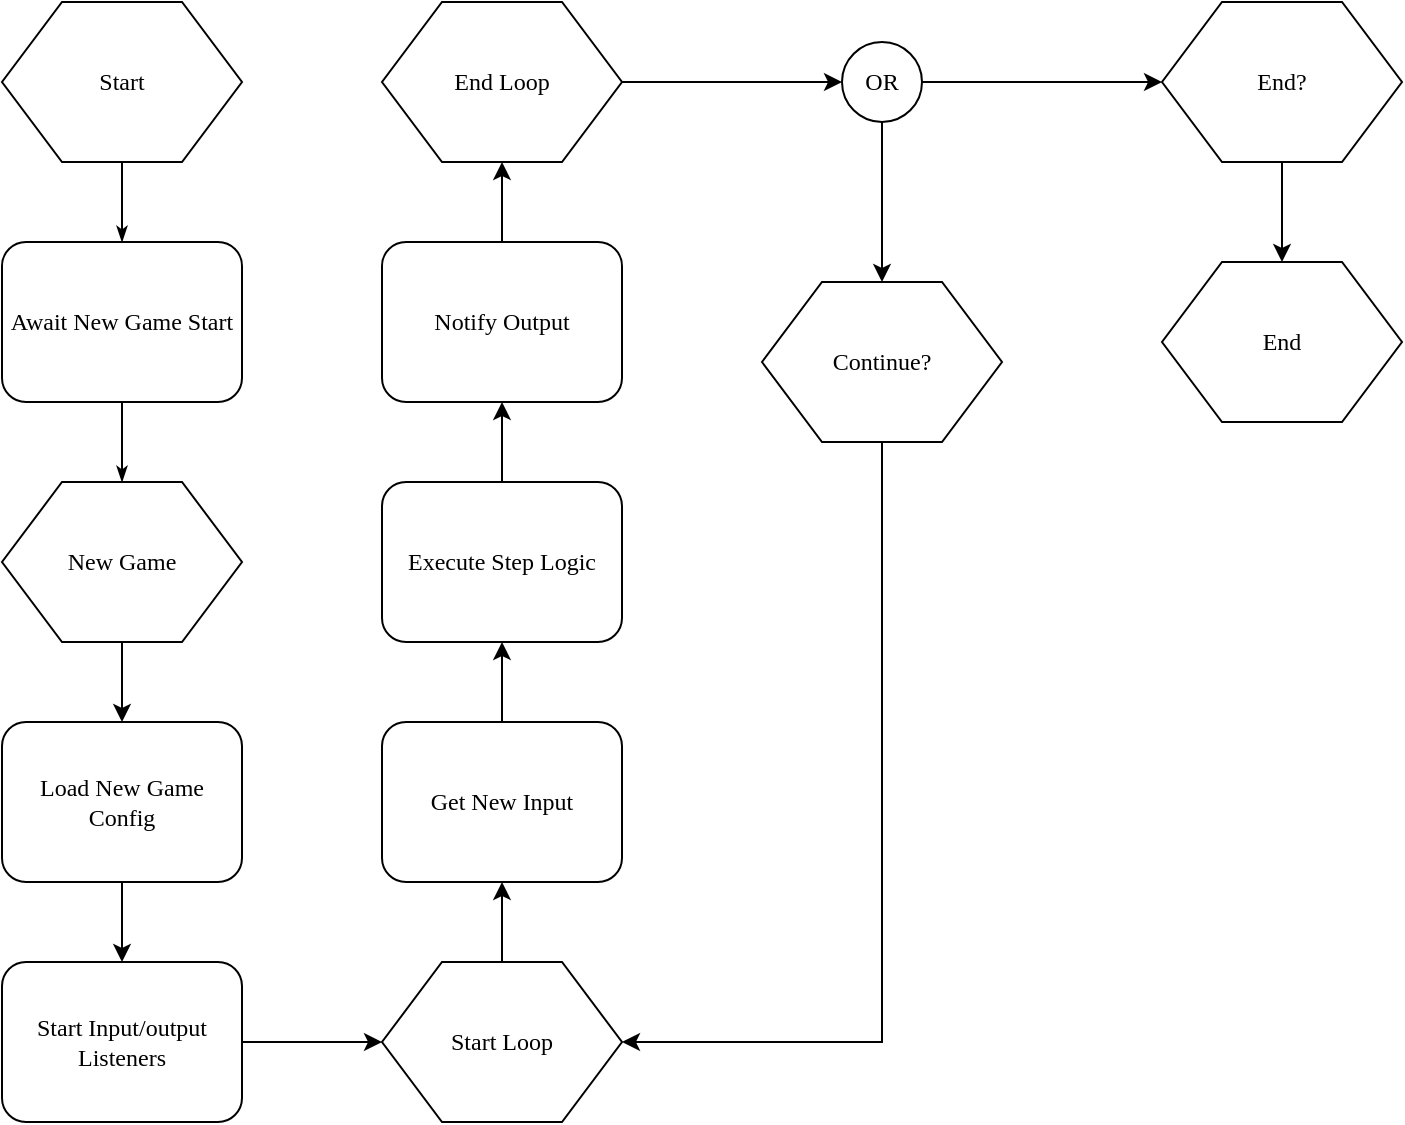<mxfile version="14.4.2" type="github">
  <diagram name="Page-1" id="8ce9d11a-91a2-4d17-14d8-a56ed91bf033">
    <mxGraphModel dx="1308" dy="896" grid="1" gridSize="10" guides="1" tooltips="1" connect="1" arrows="1" fold="1" page="1" pageScale="1" pageWidth="1100" pageHeight="850" background="#ffffff" math="0" shadow="0">
      <root>
        <mxCell id="0" />
        <mxCell id="1" parent="0" />
        <mxCell id="17ea667e15c223fc-28" style="edgeStyle=orthogonalEdgeStyle;rounded=1;html=1;labelBackgroundColor=none;startArrow=none;startFill=0;startSize=5;endArrow=classicThin;endFill=1;endSize=5;jettySize=auto;orthogonalLoop=1;strokeWidth=1;fontFamily=Verdana;fontSize=8" parent="1" source="17ea667e15c223fc-1" target="17ea667e15c223fc-2" edge="1">
          <mxGeometry relative="1" as="geometry" />
        </mxCell>
        <mxCell id="17ea667e15c223fc-1" value="Start" style="shape=hexagon;perimeter=hexagonPerimeter;whiteSpace=wrap;html=1;rounded=0;shadow=0;labelBackgroundColor=none;strokeWidth=1;fontFamily=Verdana;fontSize=12;align=center;" parent="1" vertex="1">
          <mxGeometry x="200" y="145" width="120" height="80" as="geometry" />
        </mxCell>
        <mxCell id="17ea667e15c223fc-29" style="edgeStyle=orthogonalEdgeStyle;rounded=1;html=1;labelBackgroundColor=none;startArrow=none;startFill=0;startSize=5;endArrow=classicThin;endFill=1;endSize=5;jettySize=auto;orthogonalLoop=1;strokeWidth=1;fontFamily=Verdana;fontSize=8;entryX=0.5;entryY=0;entryDx=0;entryDy=0;" parent="1" source="17ea667e15c223fc-2" target="17ea667e15c223fc-11" edge="1">
          <mxGeometry relative="1" as="geometry">
            <mxPoint x="260" y="385" as="targetPoint" />
          </mxGeometry>
        </mxCell>
        <mxCell id="17ea667e15c223fc-2" value="Await New Game Start" style="rounded=1;whiteSpace=wrap;html=1;shadow=0;labelBackgroundColor=none;strokeWidth=1;fontFamily=Verdana;fontSize=12;align=center;" parent="1" vertex="1">
          <mxGeometry x="200" y="265" width="120" height="80" as="geometry" />
        </mxCell>
        <mxCell id="JBzAY3IJUqZfZQGEJmhK-11" value="" style="edgeStyle=orthogonalEdgeStyle;rounded=0;orthogonalLoop=1;jettySize=auto;html=1;" edge="1" parent="1" source="17ea667e15c223fc-11" target="JBzAY3IJUqZfZQGEJmhK-2">
          <mxGeometry relative="1" as="geometry" />
        </mxCell>
        <mxCell id="17ea667e15c223fc-11" value="New Game" style="shape=hexagon;perimeter=hexagonPerimeter;whiteSpace=wrap;html=1;rounded=0;shadow=0;labelBackgroundColor=none;strokeWidth=1;fontFamily=Verdana;fontSize=12;align=center;" parent="1" vertex="1">
          <mxGeometry x="200" y="385" width="120" height="80" as="geometry" />
        </mxCell>
        <mxCell id="JBzAY3IJUqZfZQGEJmhK-19" value="" style="edgeStyle=orthogonalEdgeStyle;rounded=0;orthogonalLoop=1;jettySize=auto;html=1;" edge="1" parent="1" source="17ea667e15c223fc-21" target="JBzAY3IJUqZfZQGEJmhK-9">
          <mxGeometry relative="1" as="geometry" />
        </mxCell>
        <mxCell id="JBzAY3IJUqZfZQGEJmhK-21" style="edgeStyle=orthogonalEdgeStyle;rounded=0;orthogonalLoop=1;jettySize=auto;html=1;" edge="1" parent="1" source="17ea667e15c223fc-21" target="JBzAY3IJUqZfZQGEJmhK-10">
          <mxGeometry relative="1" as="geometry" />
        </mxCell>
        <mxCell id="17ea667e15c223fc-21" value="OR" style="ellipse;whiteSpace=wrap;html=1;rounded=1;shadow=0;labelBackgroundColor=none;strokeWidth=1;fontFamily=Verdana;fontSize=12;align=center;" parent="1" vertex="1">
          <mxGeometry x="620" y="165" width="40" height="40" as="geometry" />
        </mxCell>
        <mxCell id="JBzAY3IJUqZfZQGEJmhK-12" value="" style="edgeStyle=orthogonalEdgeStyle;rounded=0;orthogonalLoop=1;jettySize=auto;html=1;" edge="1" parent="1" source="JBzAY3IJUqZfZQGEJmhK-2" target="JBzAY3IJUqZfZQGEJmhK-3">
          <mxGeometry relative="1" as="geometry" />
        </mxCell>
        <mxCell id="JBzAY3IJUqZfZQGEJmhK-2" value="Load New Game Config" style="rounded=1;whiteSpace=wrap;html=1;shadow=0;labelBackgroundColor=none;strokeWidth=1;fontFamily=Verdana;fontSize=12;align=center;" vertex="1" parent="1">
          <mxGeometry x="200" y="505" width="120" height="80" as="geometry" />
        </mxCell>
        <mxCell id="JBzAY3IJUqZfZQGEJmhK-13" value="" style="edgeStyle=orthogonalEdgeStyle;rounded=0;orthogonalLoop=1;jettySize=auto;html=1;" edge="1" parent="1" source="JBzAY3IJUqZfZQGEJmhK-3" target="JBzAY3IJUqZfZQGEJmhK-8">
          <mxGeometry relative="1" as="geometry" />
        </mxCell>
        <mxCell id="JBzAY3IJUqZfZQGEJmhK-3" value="Start Input/output Listeners" style="rounded=1;whiteSpace=wrap;html=1;shadow=0;labelBackgroundColor=none;strokeWidth=1;fontFamily=Verdana;fontSize=12;align=center;" vertex="1" parent="1">
          <mxGeometry x="200" y="625" width="120" height="80" as="geometry" />
        </mxCell>
        <mxCell id="JBzAY3IJUqZfZQGEJmhK-18" value="" style="edgeStyle=orthogonalEdgeStyle;rounded=0;orthogonalLoop=1;jettySize=auto;html=1;" edge="1" parent="1" source="JBzAY3IJUqZfZQGEJmhK-4" target="17ea667e15c223fc-21">
          <mxGeometry relative="1" as="geometry" />
        </mxCell>
        <mxCell id="JBzAY3IJUqZfZQGEJmhK-4" value="End Loop" style="shape=hexagon;perimeter=hexagonPerimeter;whiteSpace=wrap;html=1;rounded=0;shadow=0;labelBackgroundColor=none;strokeWidth=1;fontFamily=Verdana;fontSize=12;align=center;" vertex="1" parent="1">
          <mxGeometry x="390" y="145" width="120" height="80" as="geometry" />
        </mxCell>
        <mxCell id="JBzAY3IJUqZfZQGEJmhK-15" value="" style="edgeStyle=orthogonalEdgeStyle;rounded=0;orthogonalLoop=1;jettySize=auto;html=1;" edge="1" parent="1" source="JBzAY3IJUqZfZQGEJmhK-5" target="JBzAY3IJUqZfZQGEJmhK-6">
          <mxGeometry relative="1" as="geometry" />
        </mxCell>
        <mxCell id="JBzAY3IJUqZfZQGEJmhK-5" value="Get New Input" style="rounded=1;whiteSpace=wrap;html=1;shadow=0;labelBackgroundColor=none;strokeWidth=1;fontFamily=Verdana;fontSize=12;align=center;" vertex="1" parent="1">
          <mxGeometry x="390" y="505" width="120" height="80" as="geometry" />
        </mxCell>
        <mxCell id="JBzAY3IJUqZfZQGEJmhK-16" value="" style="edgeStyle=orthogonalEdgeStyle;rounded=0;orthogonalLoop=1;jettySize=auto;html=1;" edge="1" parent="1" source="JBzAY3IJUqZfZQGEJmhK-6" target="JBzAY3IJUqZfZQGEJmhK-7">
          <mxGeometry relative="1" as="geometry" />
        </mxCell>
        <mxCell id="JBzAY3IJUqZfZQGEJmhK-6" value="Execute Step Logic" style="rounded=1;whiteSpace=wrap;html=1;shadow=0;labelBackgroundColor=none;strokeWidth=1;fontFamily=Verdana;fontSize=12;align=center;" vertex="1" parent="1">
          <mxGeometry x="390" y="385" width="120" height="80" as="geometry" />
        </mxCell>
        <mxCell id="JBzAY3IJUqZfZQGEJmhK-17" value="" style="edgeStyle=orthogonalEdgeStyle;rounded=0;orthogonalLoop=1;jettySize=auto;html=1;" edge="1" parent="1" source="JBzAY3IJUqZfZQGEJmhK-7" target="JBzAY3IJUqZfZQGEJmhK-4">
          <mxGeometry relative="1" as="geometry" />
        </mxCell>
        <mxCell id="JBzAY3IJUqZfZQGEJmhK-7" value="Notify Output" style="rounded=1;whiteSpace=wrap;html=1;shadow=0;labelBackgroundColor=none;strokeWidth=1;fontFamily=Verdana;fontSize=12;align=center;" vertex="1" parent="1">
          <mxGeometry x="390" y="265" width="120" height="80" as="geometry" />
        </mxCell>
        <mxCell id="JBzAY3IJUqZfZQGEJmhK-14" value="" style="edgeStyle=orthogonalEdgeStyle;rounded=0;orthogonalLoop=1;jettySize=auto;html=1;" edge="1" parent="1" source="JBzAY3IJUqZfZQGEJmhK-8" target="JBzAY3IJUqZfZQGEJmhK-5">
          <mxGeometry relative="1" as="geometry" />
        </mxCell>
        <mxCell id="JBzAY3IJUqZfZQGEJmhK-8" value="Start Loop" style="shape=hexagon;perimeter=hexagonPerimeter;whiteSpace=wrap;html=1;rounded=0;shadow=0;labelBackgroundColor=none;strokeWidth=1;fontFamily=Verdana;fontSize=12;align=center;" vertex="1" parent="1">
          <mxGeometry x="390" y="625" width="120" height="80" as="geometry" />
        </mxCell>
        <mxCell id="JBzAY3IJUqZfZQGEJmhK-20" style="edgeStyle=orthogonalEdgeStyle;rounded=0;orthogonalLoop=1;jettySize=auto;html=1;" edge="1" parent="1" source="JBzAY3IJUqZfZQGEJmhK-9" target="JBzAY3IJUqZfZQGEJmhK-8">
          <mxGeometry relative="1" as="geometry">
            <Array as="points">
              <mxPoint x="640" y="665" />
            </Array>
          </mxGeometry>
        </mxCell>
        <mxCell id="JBzAY3IJUqZfZQGEJmhK-9" value="Continue?" style="shape=hexagon;perimeter=hexagonPerimeter;whiteSpace=wrap;html=1;rounded=0;shadow=0;labelBackgroundColor=none;strokeWidth=1;fontFamily=Verdana;fontSize=12;align=center;" vertex="1" parent="1">
          <mxGeometry x="580" y="285" width="120" height="80" as="geometry" />
        </mxCell>
        <mxCell id="JBzAY3IJUqZfZQGEJmhK-23" value="" style="edgeStyle=orthogonalEdgeStyle;rounded=0;orthogonalLoop=1;jettySize=auto;html=1;" edge="1" parent="1" source="JBzAY3IJUqZfZQGEJmhK-10" target="JBzAY3IJUqZfZQGEJmhK-22">
          <mxGeometry relative="1" as="geometry" />
        </mxCell>
        <mxCell id="JBzAY3IJUqZfZQGEJmhK-10" value="End?" style="shape=hexagon;perimeter=hexagonPerimeter;whiteSpace=wrap;html=1;rounded=0;shadow=0;labelBackgroundColor=none;strokeWidth=1;fontFamily=Verdana;fontSize=12;align=center;" vertex="1" parent="1">
          <mxGeometry x="780" y="145" width="120" height="80" as="geometry" />
        </mxCell>
        <mxCell id="JBzAY3IJUqZfZQGEJmhK-22" value="End" style="shape=hexagon;perimeter=hexagonPerimeter;whiteSpace=wrap;html=1;rounded=0;shadow=0;labelBackgroundColor=none;strokeWidth=1;fontFamily=Verdana;fontSize=12;align=center;" vertex="1" parent="1">
          <mxGeometry x="780" y="275" width="120" height="80" as="geometry" />
        </mxCell>
      </root>
    </mxGraphModel>
  </diagram>
</mxfile>
